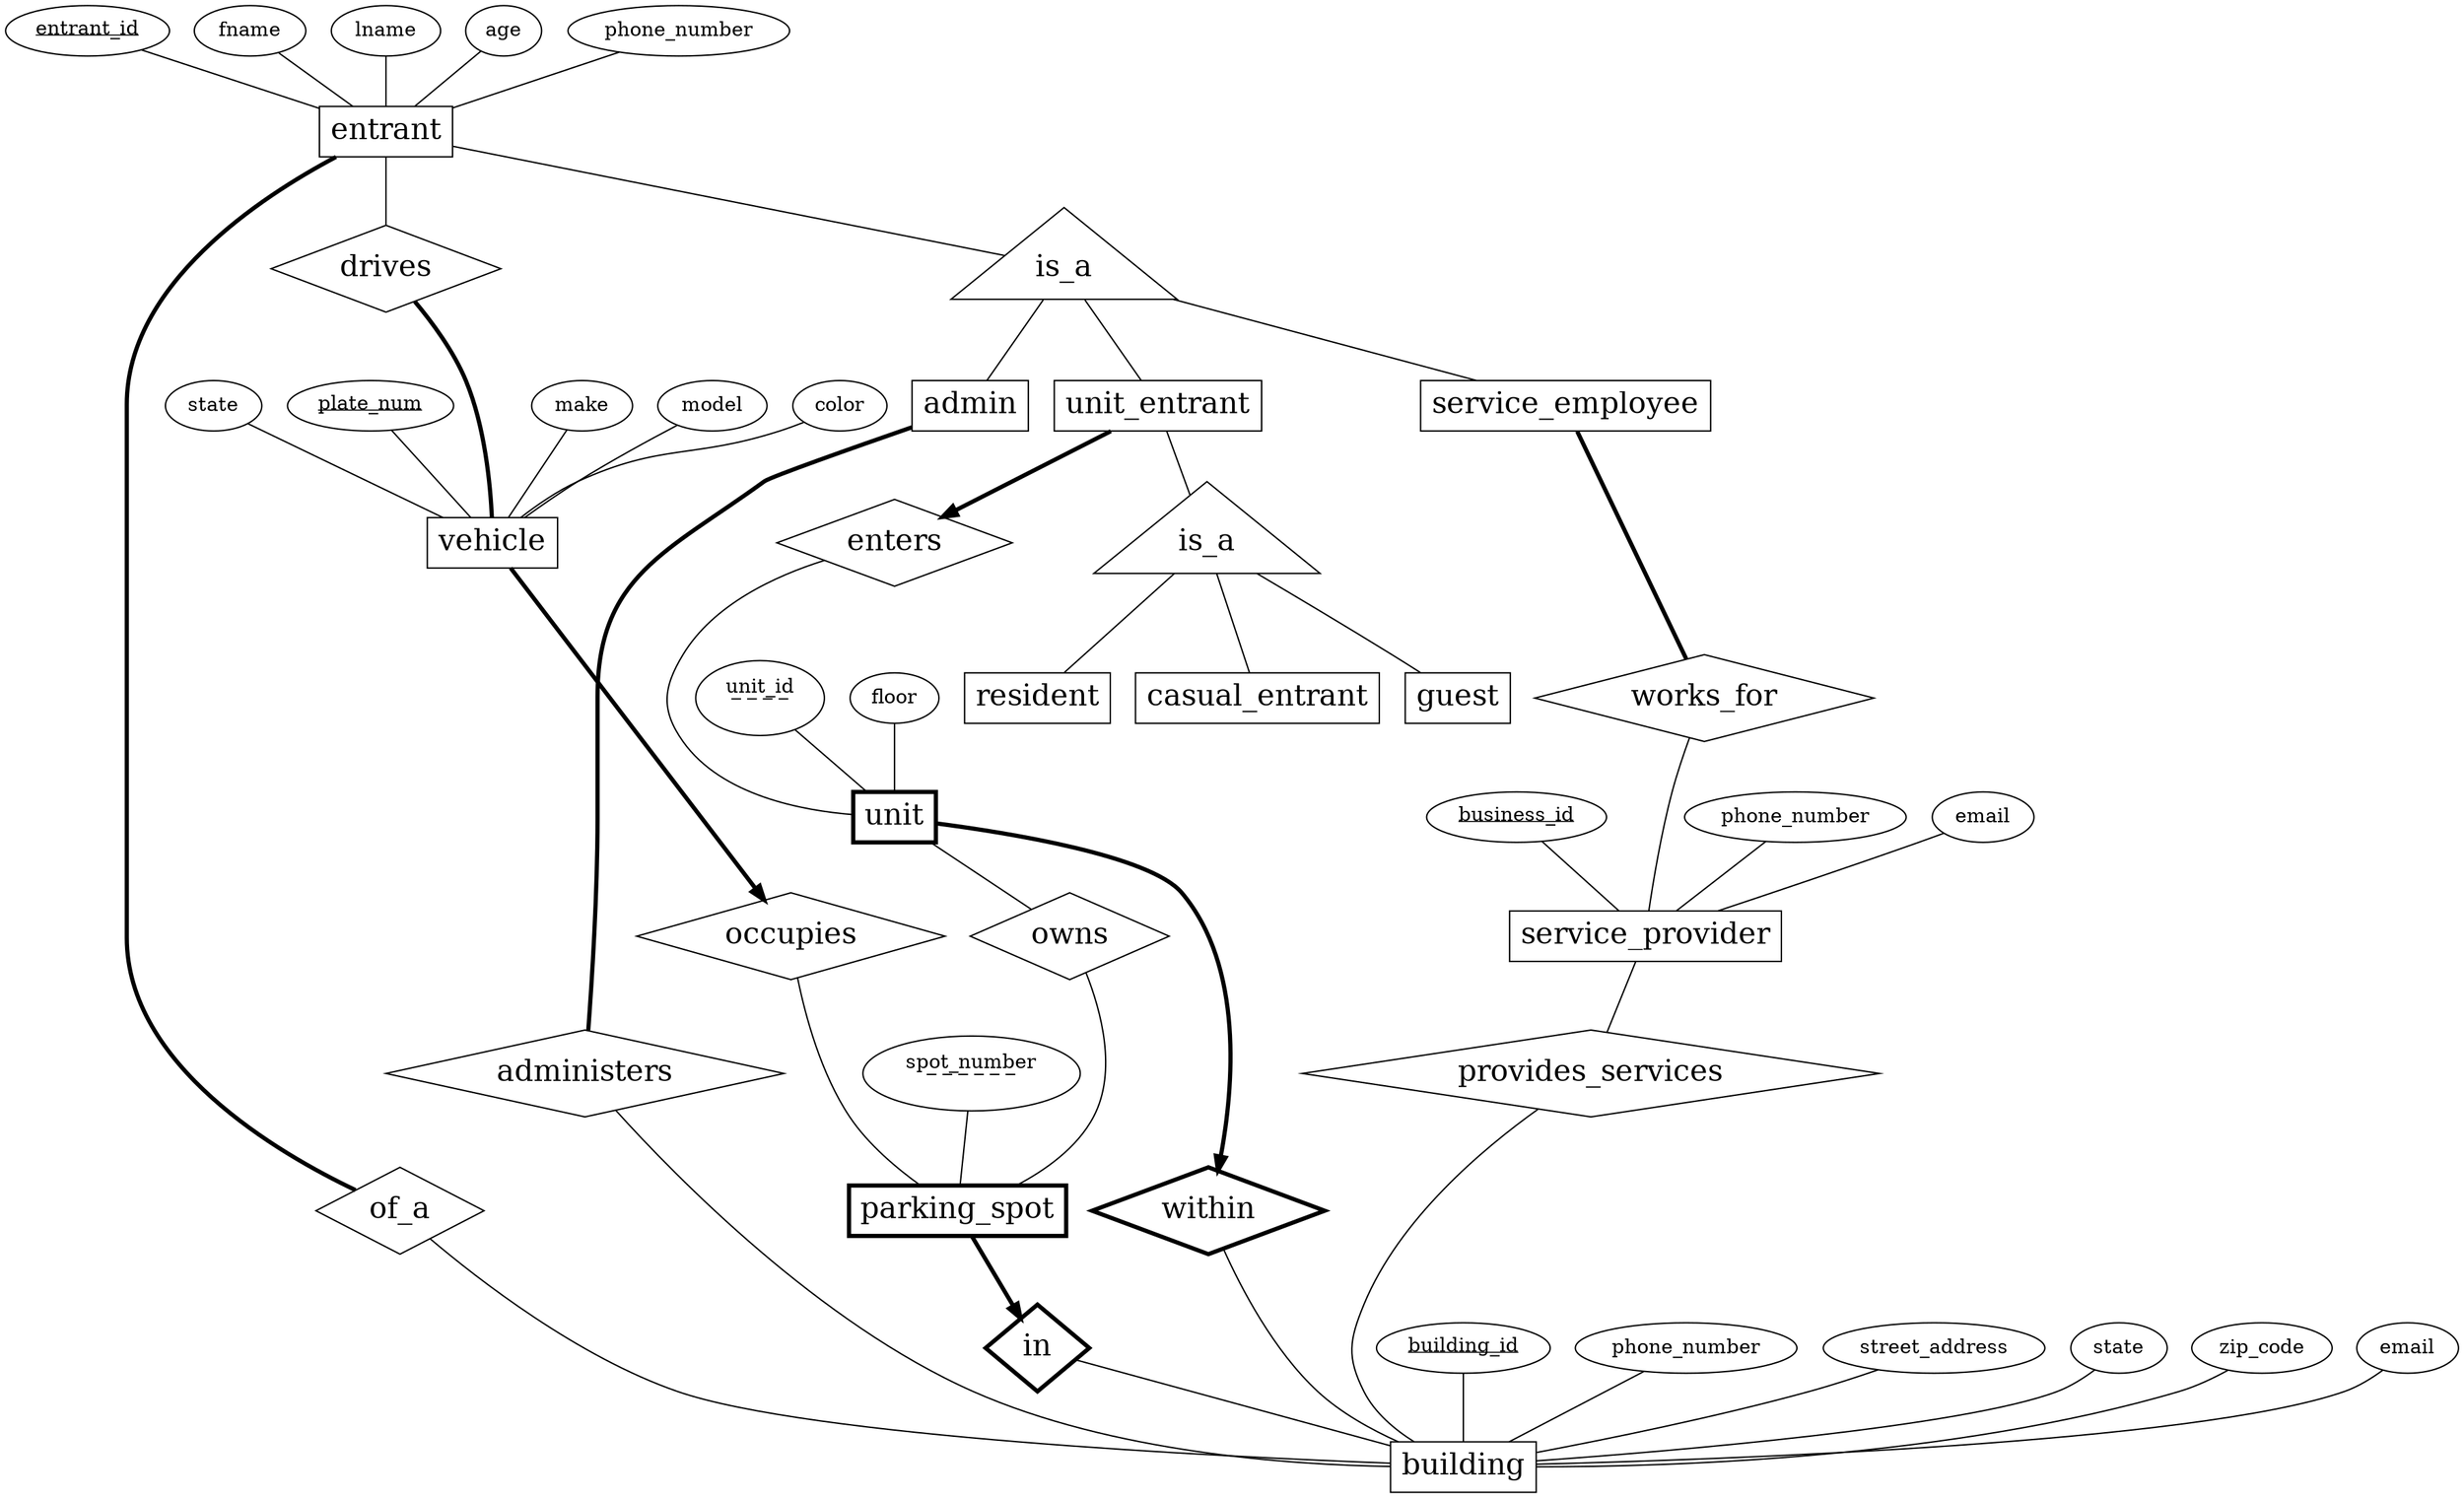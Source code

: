 digraph ERDiagram{
	{
		node[fontsize=21]
		{
			node[shape=diamond]
			owns
			works_for
			drives
			occupies
			of_a
			enters
			{
				node[penwidth=3]
				within
				in
			}
			administers
			provides_services
		}

		{
			node[shape=rectangle]
			{
				node[penwidth=3]
				unit
				parking_spot
			}
			unit_entrant
			building
			admin
			entrant
			vehicle
			service_provider
			service_employee
			guest
			casual_entrant
			resident
		}

		{
			node[shape=triangle]
			{node[label=is_a] is_a1}
			{node[label=is_a] is_a2}
		}
	}


	{
		edge[arrowtail=none, arrowhead=none]
		{node[label=<<u>entrant_id</u>>]entrant_id}->entrant
		fname->entrant
		lname->entrant
		age->entrant
		state->vehicle
		make->vehicle
		model->vehicle
		color->vehicle
		{node[label=<<u>plate_num</u>>]plate_num}->vehicle
		{node[label="spot_number\n‾ ‾ ‾ ‾ ‾ ‾"] spot_number}->parking_spot
		{node[label="unit_id\n‾ ‾ ‾ ‾"]unit_id}->unit
		floor->unit
		{node[label=<<u>building_id</u>>]building_id}->building
		{node[label=phone_number] phone_number}->building
		street_address->building
		{node[label=state]state2}->building
		zip_code->building
		{node[label=email] email2}->building
		{node[label=<<u>business_id</u>>]business_id}->service_provider
		{node[label=phone_number] phone_number2}->service_provider
		email->service_provider
		{node[label=phone_number] phone_number3}->entrant
		entrant->drives
		entrant->is_a1->{rank=same; admin, unit_entrant, service_employee}
		unit_entrant->is_a2->{rank=same; guest, casual_entrant, resident}
		enters->unit
		unit->owns->parking_spot
		within->building
		administers->building
		service_provider->provides_services->building
		works_for->service_provider
		of_a->building
		in->building
		occupies->parking_spot
	}

	{
		edge[penwidth=3]
		parking_spot->in
		unit->within
		unit_entrant->enters
		vehicle->occupies
		{
			edge[arrowhead=none]
			entrant->of_a
			admin->administers
			service_employee->works_for
			drives->vehicle
		}
	}

	{
		edge[style=invis]
		drives->state
		works_for->business_id
		guest->business_id
		enters->floor
		owns->spot_number
	}
}

